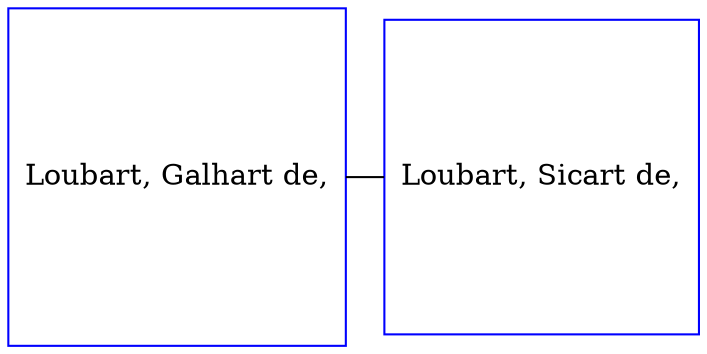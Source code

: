 digraph D {
    edge [dir=none];    node [shape=box];    "014427"   [label="Loubart, Galhart de,", shape=box, regular=1, color="blue"] ;
"014426"   [label="Loubart, Sicart de,", shape=box, regular=1, color="blue"] ;
{rank=same; 014427->014426};
}